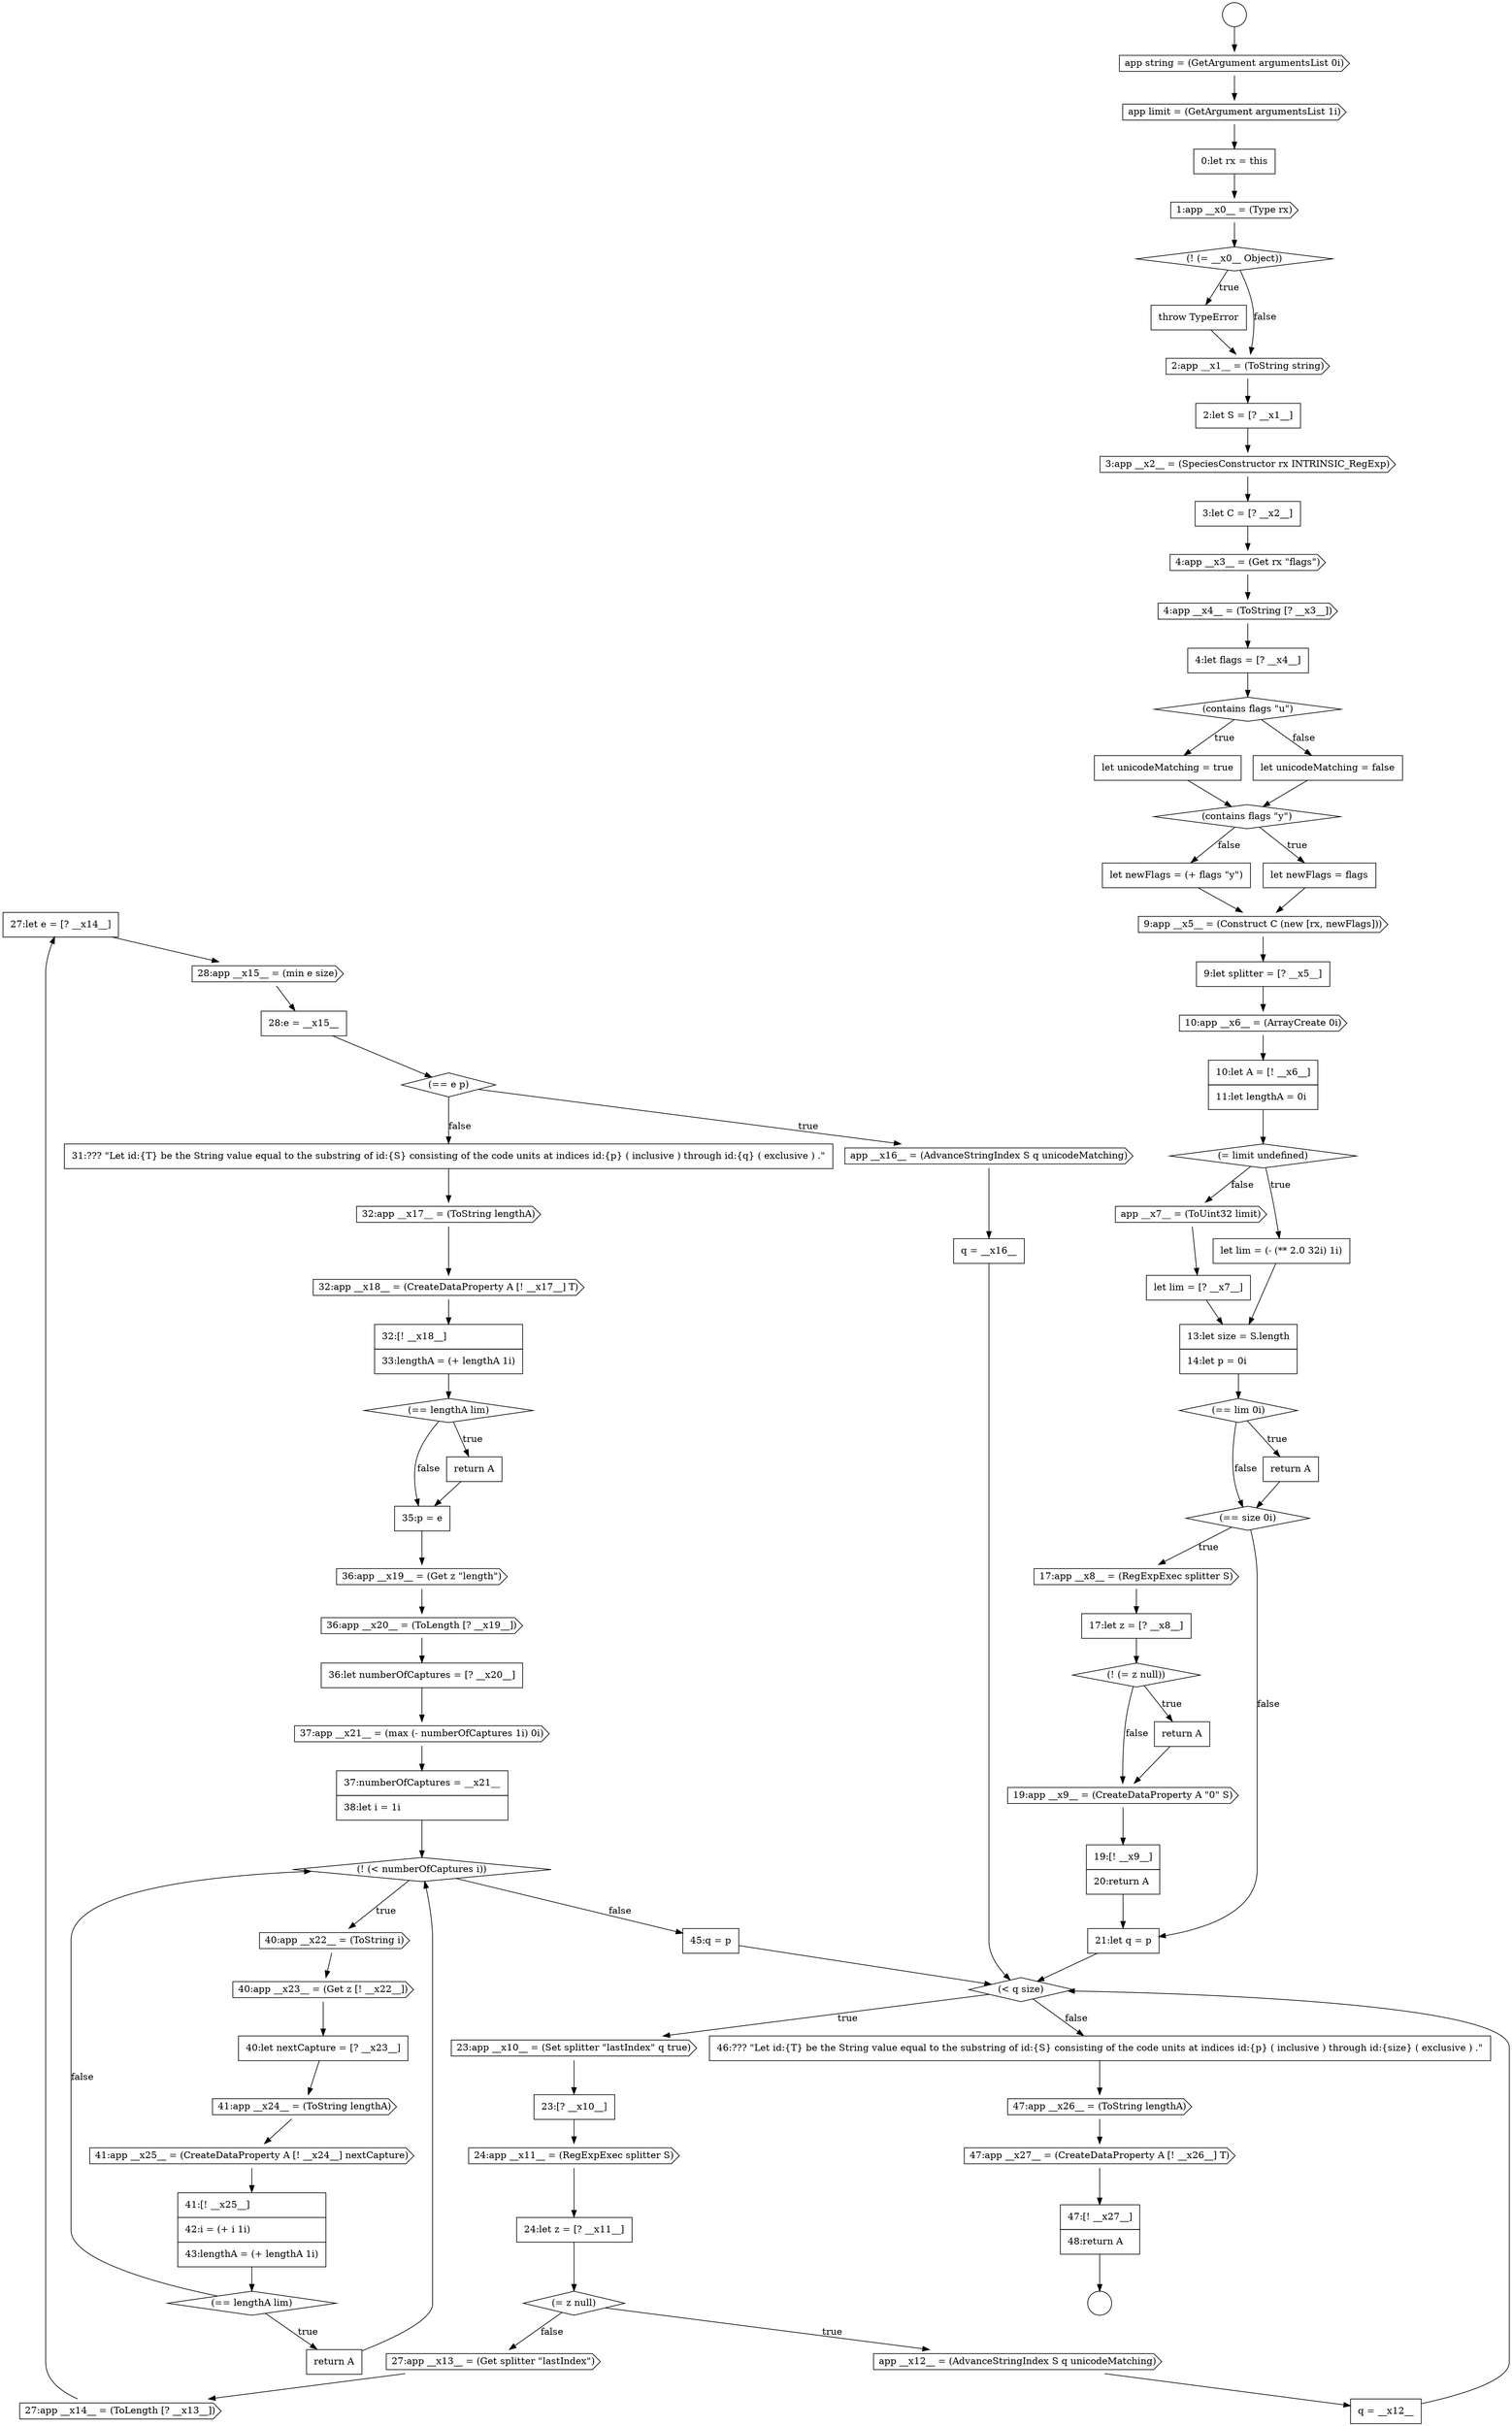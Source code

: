 digraph {
  node14351 [shape=none, margin=0, label=<<font color="black">
    <table border="0" cellborder="1" cellspacing="0" cellpadding="10">
      <tr><td align="left">27:let e = [? __x14__]</td></tr>
    </table>
  </font>> color="black" fillcolor="white" style=filled]
  node14326 [shape=diamond, label=<<font color="black">(= limit undefined)</font>> color="black" fillcolor="white" style=filled]
  node14349 [shape=cds, label=<<font color="black">27:app __x13__ = (Get splitter &quot;lastIndex&quot;)</font>> color="black" fillcolor="white" style=filled]
  node14368 [shape=none, margin=0, label=<<font color="black">
    <table border="0" cellborder="1" cellspacing="0" cellpadding="10">
      <tr><td align="left">37:numberOfCaptures = __x21__</td></tr>
      <tr><td align="left">38:let i = 1i</td></tr>
    </table>
  </font>> color="black" fillcolor="white" style=filled]
  node14315 [shape=none, margin=0, label=<<font color="black">
    <table border="0" cellborder="1" cellspacing="0" cellpadding="10">
      <tr><td align="left">4:let flags = [? __x4__]</td></tr>
    </table>
  </font>> color="black" fillcolor="white" style=filled]
  node14343 [shape=none, margin=0, label=<<font color="black">
    <table border="0" cellborder="1" cellspacing="0" cellpadding="10">
      <tr><td align="left">23:[? __x10__]</td></tr>
    </table>
  </font>> color="black" fillcolor="white" style=filled]
  node14367 [shape=cds, label=<<font color="black">37:app __x21__ = (max (- numberOfCaptures 1i) 0i)</font>> color="black" fillcolor="white" style=filled]
  node14305 [shape=none, margin=0, label=<<font color="black">
    <table border="0" cellborder="1" cellspacing="0" cellpadding="10">
      <tr><td align="left">0:let rx = this</td></tr>
    </table>
  </font>> color="black" fillcolor="white" style=filled]
  node14358 [shape=cds, label=<<font color="black">32:app __x17__ = (ToString lengthA)</font>> color="black" fillcolor="white" style=filled]
  node14377 [shape=none, margin=0, label=<<font color="black">
    <table border="0" cellborder="1" cellspacing="0" cellpadding="10">
      <tr><td align="left">return A</td></tr>
    </table>
  </font>> color="black" fillcolor="white" style=filled]
  node14324 [shape=cds, label=<<font color="black">10:app __x6__ = (ArrayCreate 0i)</font>> color="black" fillcolor="white" style=filled]
  node14347 [shape=cds, label=<<font color="black">app __x12__ = (AdvanceStringIndex S q unicodeMatching)</font>> color="black" fillcolor="white" style=filled]
  node14382 [shape=none, margin=0, label=<<font color="black">
    <table border="0" cellborder="1" cellspacing="0" cellpadding="10">
      <tr><td align="left">47:[! __x27__]</td></tr>
      <tr><td align="left">48:return A</td></tr>
    </table>
  </font>> color="black" fillcolor="white" style=filled]
  node14301 [shape=circle label=" " color="black" fillcolor="white" style=filled]
  node14354 [shape=diamond, label=<<font color="black">(== e p)</font>> color="black" fillcolor="white" style=filled]
  node14333 [shape=diamond, label=<<font color="black">(== size 0i)</font>> color="black" fillcolor="white" style=filled]
  node14328 [shape=cds, label=<<font color="black">app __x7__ = (ToUint32 limit)</font>> color="black" fillcolor="white" style=filled]
  node14331 [shape=diamond, label=<<font color="black">(== lim 0i)</font>> color="black" fillcolor="white" style=filled]
  node14376 [shape=diamond, label=<<font color="black">(== lengthA lim)</font>> color="black" fillcolor="white" style=filled]
  node14334 [shape=cds, label=<<font color="black">17:app __x8__ = (RegExpExec splitter S)</font>> color="black" fillcolor="white" style=filled]
  node14316 [shape=diamond, label=<<font color="black">(contains flags &quot;u&quot;)</font>> color="black" fillcolor="white" style=filled]
  node14339 [shape=none, margin=0, label=<<font color="black">
    <table border="0" cellborder="1" cellspacing="0" cellpadding="10">
      <tr><td align="left">19:[! __x9__]</td></tr>
      <tr><td align="left">20:return A</td></tr>
    </table>
  </font>> color="black" fillcolor="white" style=filled]
  node14346 [shape=diamond, label=<<font color="black">(= z null)</font>> color="black" fillcolor="white" style=filled]
  node14309 [shape=cds, label=<<font color="black">2:app __x1__ = (ToString string)</font>> color="black" fillcolor="white" style=filled]
  node14372 [shape=none, margin=0, label=<<font color="black">
    <table border="0" cellborder="1" cellspacing="0" cellpadding="10">
      <tr><td align="left">40:let nextCapture = [? __x23__]</td></tr>
    </table>
  </font>> color="black" fillcolor="white" style=filled]
  node14361 [shape=diamond, label=<<font color="black">(== lengthA lim)</font>> color="black" fillcolor="white" style=filled]
  node14308 [shape=none, margin=0, label=<<font color="black">
    <table border="0" cellborder="1" cellspacing="0" cellpadding="10">
      <tr><td align="left">throw TypeError</td></tr>
    </table>
  </font>> color="black" fillcolor="white" style=filled]
  node14342 [shape=cds, label=<<font color="black">23:app __x10__ = (Set splitter &quot;lastIndex&quot; q true)</font>> color="black" fillcolor="white" style=filled]
  node14357 [shape=none, margin=0, label=<<font color="black">
    <table border="0" cellborder="1" cellspacing="0" cellpadding="10">
      <tr><td align="left">31:??? &quot;Let id:{T} be the String value equal to the substring of id:{S} consisting of the code units at indices id:{p} ( inclusive ) through id:{q} ( exclusive ) .&quot;</td></tr>
    </table>
  </font>> color="black" fillcolor="white" style=filled]
  node14323 [shape=none, margin=0, label=<<font color="black">
    <table border="0" cellborder="1" cellspacing="0" cellpadding="10">
      <tr><td align="left">9:let splitter = [? __x5__]</td></tr>
    </table>
  </font>> color="black" fillcolor="white" style=filled]
  node14338 [shape=cds, label=<<font color="black">19:app __x9__ = (CreateDataProperty A &quot;0&quot; S)</font>> color="black" fillcolor="white" style=filled]
  node14317 [shape=none, margin=0, label=<<font color="black">
    <table border="0" cellborder="1" cellspacing="0" cellpadding="10">
      <tr><td align="left">let unicodeMatching = true</td></tr>
    </table>
  </font>> color="black" fillcolor="white" style=filled]
  node14363 [shape=none, margin=0, label=<<font color="black">
    <table border="0" cellborder="1" cellspacing="0" cellpadding="10">
      <tr><td align="left">35:p = e</td></tr>
    </table>
  </font>> color="black" fillcolor="white" style=filled]
  node14380 [shape=cds, label=<<font color="black">47:app __x26__ = (ToString lengthA)</font>> color="black" fillcolor="white" style=filled]
  node14327 [shape=none, margin=0, label=<<font color="black">
    <table border="0" cellborder="1" cellspacing="0" cellpadding="10">
      <tr><td align="left">let lim = (- (** 2.0 32i) 1i)</td></tr>
    </table>
  </font>> color="black" fillcolor="white" style=filled]
  node14302 [shape=circle label=" " color="black" fillcolor="white" style=filled]
  node14353 [shape=none, margin=0, label=<<font color="black">
    <table border="0" cellborder="1" cellspacing="0" cellpadding="10">
      <tr><td align="left">28:e = __x15__</td></tr>
    </table>
  </font>> color="black" fillcolor="white" style=filled]
  node14348 [shape=none, margin=0, label=<<font color="black">
    <table border="0" cellborder="1" cellspacing="0" cellpadding="10">
      <tr><td align="left">q = __x12__</td></tr>
    </table>
  </font>> color="black" fillcolor="white" style=filled]
  node14381 [shape=cds, label=<<font color="black">47:app __x27__ = (CreateDataProperty A [! __x26__] T)</font>> color="black" fillcolor="white" style=filled]
  node14312 [shape=none, margin=0, label=<<font color="black">
    <table border="0" cellborder="1" cellspacing="0" cellpadding="10">
      <tr><td align="left">3:let C = [? __x2__]</td></tr>
    </table>
  </font>> color="black" fillcolor="white" style=filled]
  node14366 [shape=none, margin=0, label=<<font color="black">
    <table border="0" cellborder="1" cellspacing="0" cellpadding="10">
      <tr><td align="left">36:let numberOfCaptures = [? __x20__]</td></tr>
    </table>
  </font>> color="black" fillcolor="white" style=filled]
  node14313 [shape=cds, label=<<font color="black">4:app __x3__ = (Get rx &quot;flags&quot;)</font>> color="black" fillcolor="white" style=filled]
  node14318 [shape=none, margin=0, label=<<font color="black">
    <table border="0" cellborder="1" cellspacing="0" cellpadding="10">
      <tr><td align="left">let unicodeMatching = false</td></tr>
    </table>
  </font>> color="black" fillcolor="white" style=filled]
  node14369 [shape=diamond, label=<<font color="black">(! (&lt; numberOfCaptures i))</font>> color="black" fillcolor="white" style=filled]
  node14352 [shape=cds, label=<<font color="black">28:app __x15__ = (min e size)</font>> color="black" fillcolor="white" style=filled]
  node14362 [shape=none, margin=0, label=<<font color="black">
    <table border="0" cellborder="1" cellspacing="0" cellpadding="10">
      <tr><td align="left">return A</td></tr>
    </table>
  </font>> color="black" fillcolor="white" style=filled]
  node14335 [shape=none, margin=0, label=<<font color="black">
    <table border="0" cellborder="1" cellspacing="0" cellpadding="10">
      <tr><td align="left">17:let z = [? __x8__]</td></tr>
    </table>
  </font>> color="black" fillcolor="white" style=filled]
  node14373 [shape=cds, label=<<font color="black">41:app __x24__ = (ToString lengthA)</font>> color="black" fillcolor="white" style=filled]
  node14303 [shape=cds, label=<<font color="black">app string = (GetArgument argumentsList 0i)</font>> color="black" fillcolor="white" style=filled]
  node14341 [shape=diamond, label=<<font color="black">(&lt; q size)</font>> color="black" fillcolor="white" style=filled]
  node14307 [shape=diamond, label=<<font color="black">(! (= __x0__ Object))</font>> color="black" fillcolor="white" style=filled]
  node14360 [shape=none, margin=0, label=<<font color="black">
    <table border="0" cellborder="1" cellspacing="0" cellpadding="10">
      <tr><td align="left">32:[! __x18__]</td></tr>
      <tr><td align="left">33:lengthA = (+ lengthA 1i)</td></tr>
    </table>
  </font>> color="black" fillcolor="white" style=filled]
  node14364 [shape=cds, label=<<font color="black">36:app __x19__ = (Get z &quot;length&quot;)</font>> color="black" fillcolor="white" style=filled]
  node14379 [shape=none, margin=0, label=<<font color="black">
    <table border="0" cellborder="1" cellspacing="0" cellpadding="10">
      <tr><td align="left">46:??? &quot;Let id:{T} be the String value equal to the substring of id:{S} consisting of the code units at indices id:{p} ( inclusive ) through id:{size} ( exclusive ) .&quot;</td></tr>
    </table>
  </font>> color="black" fillcolor="white" style=filled]
  node14322 [shape=cds, label=<<font color="black">9:app __x5__ = (Construct C (new [rx, newFlags]))</font>> color="black" fillcolor="white" style=filled]
  node14337 [shape=none, margin=0, label=<<font color="black">
    <table border="0" cellborder="1" cellspacing="0" cellpadding="10">
      <tr><td align="left">return A</td></tr>
    </table>
  </font>> color="black" fillcolor="white" style=filled]
  node14365 [shape=cds, label=<<font color="black">36:app __x20__ = (ToLength [? __x19__])</font>> color="black" fillcolor="white" style=filled]
  node14311 [shape=cds, label=<<font color="black">3:app __x2__ = (SpeciesConstructor rx INTRINSIC_RegExp)</font>> color="black" fillcolor="white" style=filled]
  node14329 [shape=none, margin=0, label=<<font color="black">
    <table border="0" cellborder="1" cellspacing="0" cellpadding="10">
      <tr><td align="left">let lim = [? __x7__]</td></tr>
    </table>
  </font>> color="black" fillcolor="white" style=filled]
  node14370 [shape=cds, label=<<font color="black">40:app __x22__ = (ToString i)</font>> color="black" fillcolor="white" style=filled]
  node14304 [shape=cds, label=<<font color="black">app limit = (GetArgument argumentsList 1i)</font>> color="black" fillcolor="white" style=filled]
  node14374 [shape=cds, label=<<font color="black">41:app __x25__ = (CreateDataProperty A [! __x24__] nextCapture)</font>> color="black" fillcolor="white" style=filled]
  node14336 [shape=diamond, label=<<font color="black">(! (= z null))</font>> color="black" fillcolor="white" style=filled]
  node14314 [shape=cds, label=<<font color="black">4:app __x4__ = (ToString [? __x3__])</font>> color="black" fillcolor="white" style=filled]
  node14319 [shape=diamond, label=<<font color="black">(contains flags &quot;y&quot;)</font>> color="black" fillcolor="white" style=filled]
  node14356 [shape=none, margin=0, label=<<font color="black">
    <table border="0" cellborder="1" cellspacing="0" cellpadding="10">
      <tr><td align="left">q = __x16__</td></tr>
    </table>
  </font>> color="black" fillcolor="white" style=filled]
  node14378 [shape=none, margin=0, label=<<font color="black">
    <table border="0" cellborder="1" cellspacing="0" cellpadding="10">
      <tr><td align="left">45:q = p</td></tr>
    </table>
  </font>> color="black" fillcolor="white" style=filled]
  node14321 [shape=none, margin=0, label=<<font color="black">
    <table border="0" cellborder="1" cellspacing="0" cellpadding="10">
      <tr><td align="left">let newFlags = (+ flags &quot;y&quot;)</td></tr>
    </table>
  </font>> color="black" fillcolor="white" style=filled]
  node14359 [shape=cds, label=<<font color="black">32:app __x18__ = (CreateDataProperty A [! __x17__] T)</font>> color="black" fillcolor="white" style=filled]
  node14306 [shape=cds, label=<<font color="black">1:app __x0__ = (Type rx)</font>> color="black" fillcolor="white" style=filled]
  node14344 [shape=cds, label=<<font color="black">24:app __x11__ = (RegExpExec splitter S)</font>> color="black" fillcolor="white" style=filled]
  node14332 [shape=none, margin=0, label=<<font color="black">
    <table border="0" cellborder="1" cellspacing="0" cellpadding="10">
      <tr><td align="left">return A</td></tr>
    </table>
  </font>> color="black" fillcolor="white" style=filled]
  node14375 [shape=none, margin=0, label=<<font color="black">
    <table border="0" cellborder="1" cellspacing="0" cellpadding="10">
      <tr><td align="left">41:[! __x25__]</td></tr>
      <tr><td align="left">42:i = (+ i 1i)</td></tr>
      <tr><td align="left">43:lengthA = (+ lengthA 1i)</td></tr>
    </table>
  </font>> color="black" fillcolor="white" style=filled]
  node14350 [shape=cds, label=<<font color="black">27:app __x14__ = (ToLength [? __x13__])</font>> color="black" fillcolor="white" style=filled]
  node14325 [shape=none, margin=0, label=<<font color="black">
    <table border="0" cellborder="1" cellspacing="0" cellpadding="10">
      <tr><td align="left">10:let A = [! __x6__]</td></tr>
      <tr><td align="left">11:let lengthA = 0i</td></tr>
    </table>
  </font>> color="black" fillcolor="white" style=filled]
  node14355 [shape=cds, label=<<font color="black">app __x16__ = (AdvanceStringIndex S q unicodeMatching)</font>> color="black" fillcolor="white" style=filled]
  node14330 [shape=none, margin=0, label=<<font color="black">
    <table border="0" cellborder="1" cellspacing="0" cellpadding="10">
      <tr><td align="left">13:let size = S.length</td></tr>
      <tr><td align="left">14:let p = 0i</td></tr>
    </table>
  </font>> color="black" fillcolor="white" style=filled]
  node14371 [shape=cds, label=<<font color="black">40:app __x23__ = (Get z [! __x22__])</font>> color="black" fillcolor="white" style=filled]
  node14345 [shape=none, margin=0, label=<<font color="black">
    <table border="0" cellborder="1" cellspacing="0" cellpadding="10">
      <tr><td align="left">24:let z = [? __x11__]</td></tr>
    </table>
  </font>> color="black" fillcolor="white" style=filled]
  node14310 [shape=none, margin=0, label=<<font color="black">
    <table border="0" cellborder="1" cellspacing="0" cellpadding="10">
      <tr><td align="left">2:let S = [? __x1__]</td></tr>
    </table>
  </font>> color="black" fillcolor="white" style=filled]
  node14340 [shape=none, margin=0, label=<<font color="black">
    <table border="0" cellborder="1" cellspacing="0" cellpadding="10">
      <tr><td align="left">21:let q = p</td></tr>
    </table>
  </font>> color="black" fillcolor="white" style=filled]
  node14320 [shape=none, margin=0, label=<<font color="black">
    <table border="0" cellborder="1" cellspacing="0" cellpadding="10">
      <tr><td align="left">let newFlags = flags</td></tr>
    </table>
  </font>> color="black" fillcolor="white" style=filled]
  node14378 -> node14341 [ color="black"]
  node14363 -> node14364 [ color="black"]
  node14330 -> node14331 [ color="black"]
  node14371 -> node14372 [ color="black"]
  node14324 -> node14325 [ color="black"]
  node14312 -> node14313 [ color="black"]
  node14369 -> node14370 [label=<<font color="black">true</font>> color="black"]
  node14369 -> node14378 [label=<<font color="black">false</font>> color="black"]
  node14315 -> node14316 [ color="black"]
  node14323 -> node14324 [ color="black"]
  node14347 -> node14348 [ color="black"]
  node14362 -> node14363 [ color="black"]
  node14374 -> node14375 [ color="black"]
  node14372 -> node14373 [ color="black"]
  node14327 -> node14330 [ color="black"]
  node14335 -> node14336 [ color="black"]
  node14350 -> node14351 [ color="black"]
  node14321 -> node14322 [ color="black"]
  node14341 -> node14342 [label=<<font color="black">true</font>> color="black"]
  node14341 -> node14379 [label=<<font color="black">false</font>> color="black"]
  node14358 -> node14359 [ color="black"]
  node14340 -> node14341 [ color="black"]
  node14336 -> node14337 [label=<<font color="black">true</font>> color="black"]
  node14336 -> node14338 [label=<<font color="black">false</font>> color="black"]
  node14318 -> node14319 [ color="black"]
  node14342 -> node14343 [ color="black"]
  node14307 -> node14308 [label=<<font color="black">true</font>> color="black"]
  node14307 -> node14309 [label=<<font color="black">false</font>> color="black"]
  node14306 -> node14307 [ color="black"]
  node14355 -> node14356 [ color="black"]
  node14349 -> node14350 [ color="black"]
  node14334 -> node14335 [ color="black"]
  node14370 -> node14371 [ color="black"]
  node14326 -> node14327 [label=<<font color="black">true</font>> color="black"]
  node14326 -> node14328 [label=<<font color="black">false</font>> color="black"]
  node14314 -> node14315 [ color="black"]
  node14376 -> node14377 [label=<<font color="black">true</font>> color="black"]
  node14376 -> node14369 [label=<<font color="black">false</font>> color="black"]
  node14345 -> node14346 [ color="black"]
  node14353 -> node14354 [ color="black"]
  node14309 -> node14310 [ color="black"]
  node14338 -> node14339 [ color="black"]
  node14301 -> node14303 [ color="black"]
  node14329 -> node14330 [ color="black"]
  node14328 -> node14329 [ color="black"]
  node14346 -> node14347 [label=<<font color="black">true</font>> color="black"]
  node14346 -> node14349 [label=<<font color="black">false</font>> color="black"]
  node14303 -> node14304 [ color="black"]
  node14339 -> node14340 [ color="black"]
  node14357 -> node14358 [ color="black"]
  node14377 -> node14369 [ color="black"]
  node14320 -> node14322 [ color="black"]
  node14322 -> node14323 [ color="black"]
  node14319 -> node14320 [label=<<font color="black">true</font>> color="black"]
  node14319 -> node14321 [label=<<font color="black">false</font>> color="black"]
  node14331 -> node14332 [label=<<font color="black">true</font>> color="black"]
  node14331 -> node14333 [label=<<font color="black">false</font>> color="black"]
  node14344 -> node14345 [ color="black"]
  node14337 -> node14338 [ color="black"]
  node14310 -> node14311 [ color="black"]
  node14361 -> node14362 [label=<<font color="black">true</font>> color="black"]
  node14361 -> node14363 [label=<<font color="black">false</font>> color="black"]
  node14375 -> node14376 [ color="black"]
  node14365 -> node14366 [ color="black"]
  node14354 -> node14355 [label=<<font color="black">true</font>> color="black"]
  node14354 -> node14357 [label=<<font color="black">false</font>> color="black"]
  node14311 -> node14312 [ color="black"]
  node14352 -> node14353 [ color="black"]
  node14343 -> node14344 [ color="black"]
  node14364 -> node14365 [ color="black"]
  node14381 -> node14382 [ color="black"]
  node14380 -> node14381 [ color="black"]
  node14379 -> node14380 [ color="black"]
  node14316 -> node14317 [label=<<font color="black">true</font>> color="black"]
  node14316 -> node14318 [label=<<font color="black">false</font>> color="black"]
  node14360 -> node14361 [ color="black"]
  node14373 -> node14374 [ color="black"]
  node14351 -> node14352 [ color="black"]
  node14305 -> node14306 [ color="black"]
  node14333 -> node14334 [label=<<font color="black">true</font>> color="black"]
  node14333 -> node14340 [label=<<font color="black">false</font>> color="black"]
  node14382 -> node14302 [ color="black"]
  node14348 -> node14341 [ color="black"]
  node14359 -> node14360 [ color="black"]
  node14367 -> node14368 [ color="black"]
  node14325 -> node14326 [ color="black"]
  node14368 -> node14369 [ color="black"]
  node14313 -> node14314 [ color="black"]
  node14317 -> node14319 [ color="black"]
  node14366 -> node14367 [ color="black"]
  node14304 -> node14305 [ color="black"]
  node14308 -> node14309 [ color="black"]
  node14332 -> node14333 [ color="black"]
  node14356 -> node14341 [ color="black"]
}
